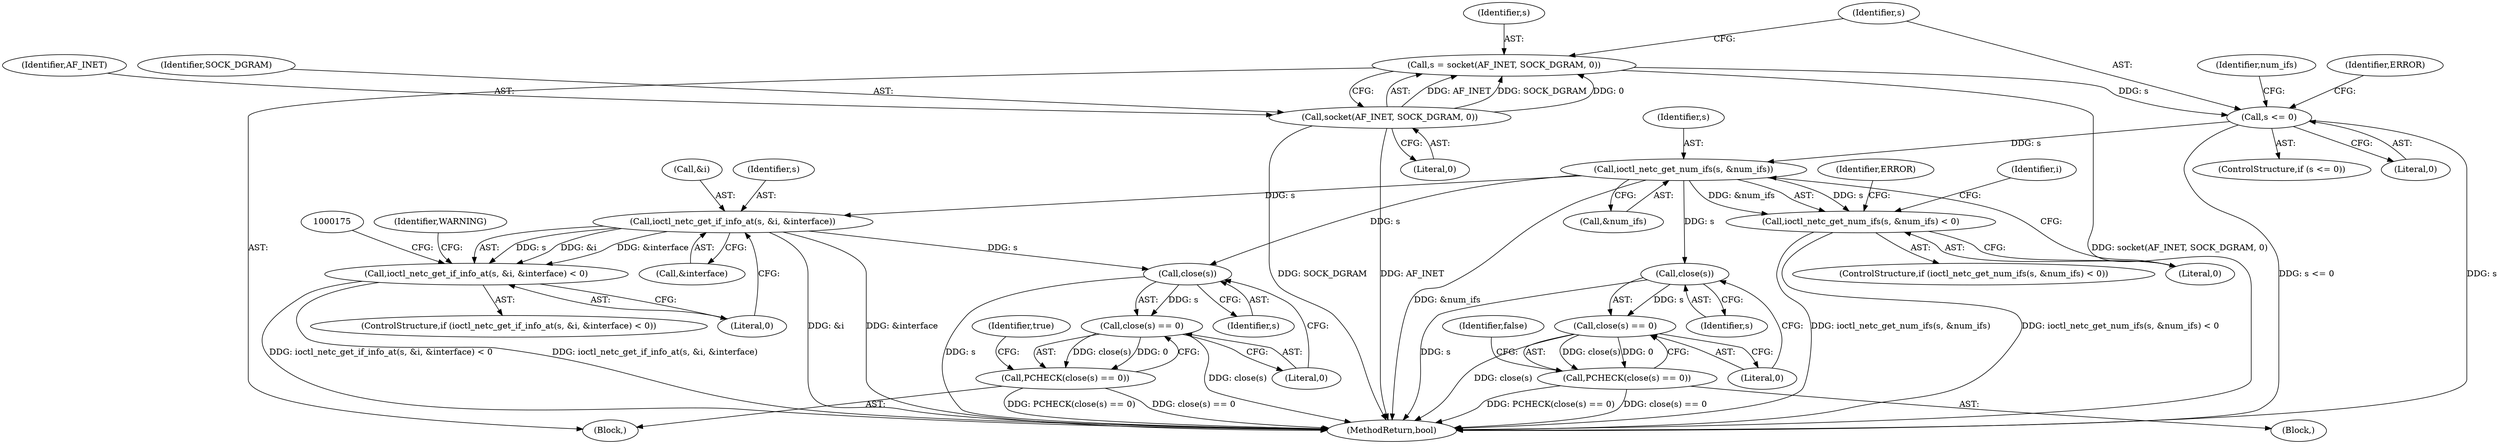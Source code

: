 digraph "1_Chrome_f7b2214a08547e0d28b1a2fef3c19ee0f9febd19@API" {
"1000105" [label="(Call,s = socket(AF_INET, SOCK_DGRAM, 0))"];
"1000107" [label="(Call,socket(AF_INET, SOCK_DGRAM, 0))"];
"1000112" [label="(Call,s <= 0)"];
"1000128" [label="(Call,ioctl_netc_get_num_ifs(s, &num_ifs))"];
"1000127" [label="(Call,ioctl_netc_get_num_ifs(s, &num_ifs) < 0)"];
"1000140" [label="(Call,close(s))"];
"1000139" [label="(Call,close(s) == 0)"];
"1000138" [label="(Call,PCHECK(close(s) == 0))"];
"1000159" [label="(Call,ioctl_netc_get_if_info_at(s, &i, &interface))"];
"1000158" [label="(Call,ioctl_netc_get_if_info_at(s, &i, &interface) < 0)"];
"1000245" [label="(Call,close(s))"];
"1000244" [label="(Call,close(s) == 0)"];
"1000243" [label="(Call,PCHECK(close(s) == 0))"];
"1000110" [label="(Literal,0)"];
"1000159" [label="(Call,ioctl_netc_get_if_info_at(s, &i, &interface))"];
"1000128" [label="(Call,ioctl_netc_get_num_ifs(s, &num_ifs))"];
"1000246" [label="(Identifier,s)"];
"1000250" [label="(MethodReturn,bool)"];
"1000113" [label="(Identifier,s)"];
"1000158" [label="(Call,ioctl_netc_get_if_info_at(s, &i, &interface) < 0)"];
"1000142" [label="(Literal,0)"];
"1000112" [label="(Call,s <= 0)"];
"1000169" [label="(Identifier,WARNING)"];
"1000107" [label="(Call,socket(AF_INET, SOCK_DGRAM, 0))"];
"1000163" [label="(Call,&interface)"];
"1000106" [label="(Identifier,s)"];
"1000247" [label="(Literal,0)"];
"1000124" [label="(Identifier,num_ifs)"];
"1000130" [label="(Call,&num_ifs)"];
"1000133" [label="(Block,)"];
"1000126" [label="(ControlStructure,if (ioctl_netc_get_num_ifs(s, &num_ifs) < 0))"];
"1000109" [label="(Identifier,SOCK_DGRAM)"];
"1000118" [label="(Identifier,ERROR)"];
"1000160" [label="(Identifier,s)"];
"1000132" [label="(Literal,0)"];
"1000127" [label="(Call,ioctl_netc_get_num_ifs(s, &num_ifs) < 0)"];
"1000161" [label="(Call,&i)"];
"1000141" [label="(Identifier,s)"];
"1000111" [label="(ControlStructure,if (s <= 0))"];
"1000157" [label="(ControlStructure,if (ioctl_netc_get_if_info_at(s, &i, &interface) < 0))"];
"1000139" [label="(Call,close(s) == 0)"];
"1000140" [label="(Call,close(s))"];
"1000165" [label="(Literal,0)"];
"1000105" [label="(Call,s = socket(AF_INET, SOCK_DGRAM, 0))"];
"1000136" [label="(Identifier,ERROR)"];
"1000244" [label="(Call,close(s) == 0)"];
"1000249" [label="(Identifier,true)"];
"1000245" [label="(Call,close(s))"];
"1000129" [label="(Identifier,s)"];
"1000103" [label="(Block,)"];
"1000144" [label="(Identifier,false)"];
"1000114" [label="(Literal,0)"];
"1000108" [label="(Identifier,AF_INET)"];
"1000243" [label="(Call,PCHECK(close(s) == 0))"];
"1000148" [label="(Identifier,i)"];
"1000138" [label="(Call,PCHECK(close(s) == 0))"];
"1000105" -> "1000103"  [label="AST: "];
"1000105" -> "1000107"  [label="CFG: "];
"1000106" -> "1000105"  [label="AST: "];
"1000107" -> "1000105"  [label="AST: "];
"1000113" -> "1000105"  [label="CFG: "];
"1000105" -> "1000250"  [label="DDG: socket(AF_INET, SOCK_DGRAM, 0)"];
"1000107" -> "1000105"  [label="DDG: AF_INET"];
"1000107" -> "1000105"  [label="DDG: SOCK_DGRAM"];
"1000107" -> "1000105"  [label="DDG: 0"];
"1000105" -> "1000112"  [label="DDG: s"];
"1000107" -> "1000110"  [label="CFG: "];
"1000108" -> "1000107"  [label="AST: "];
"1000109" -> "1000107"  [label="AST: "];
"1000110" -> "1000107"  [label="AST: "];
"1000107" -> "1000250"  [label="DDG: AF_INET"];
"1000107" -> "1000250"  [label="DDG: SOCK_DGRAM"];
"1000112" -> "1000111"  [label="AST: "];
"1000112" -> "1000114"  [label="CFG: "];
"1000113" -> "1000112"  [label="AST: "];
"1000114" -> "1000112"  [label="AST: "];
"1000118" -> "1000112"  [label="CFG: "];
"1000124" -> "1000112"  [label="CFG: "];
"1000112" -> "1000250"  [label="DDG: s <= 0"];
"1000112" -> "1000250"  [label="DDG: s"];
"1000112" -> "1000128"  [label="DDG: s"];
"1000128" -> "1000127"  [label="AST: "];
"1000128" -> "1000130"  [label="CFG: "];
"1000129" -> "1000128"  [label="AST: "];
"1000130" -> "1000128"  [label="AST: "];
"1000132" -> "1000128"  [label="CFG: "];
"1000128" -> "1000250"  [label="DDG: &num_ifs"];
"1000128" -> "1000127"  [label="DDG: s"];
"1000128" -> "1000127"  [label="DDG: &num_ifs"];
"1000128" -> "1000140"  [label="DDG: s"];
"1000128" -> "1000159"  [label="DDG: s"];
"1000128" -> "1000245"  [label="DDG: s"];
"1000127" -> "1000126"  [label="AST: "];
"1000127" -> "1000132"  [label="CFG: "];
"1000132" -> "1000127"  [label="AST: "];
"1000136" -> "1000127"  [label="CFG: "];
"1000148" -> "1000127"  [label="CFG: "];
"1000127" -> "1000250"  [label="DDG: ioctl_netc_get_num_ifs(s, &num_ifs) < 0"];
"1000127" -> "1000250"  [label="DDG: ioctl_netc_get_num_ifs(s, &num_ifs)"];
"1000140" -> "1000139"  [label="AST: "];
"1000140" -> "1000141"  [label="CFG: "];
"1000141" -> "1000140"  [label="AST: "];
"1000142" -> "1000140"  [label="CFG: "];
"1000140" -> "1000250"  [label="DDG: s"];
"1000140" -> "1000139"  [label="DDG: s"];
"1000139" -> "1000138"  [label="AST: "];
"1000139" -> "1000142"  [label="CFG: "];
"1000142" -> "1000139"  [label="AST: "];
"1000138" -> "1000139"  [label="CFG: "];
"1000139" -> "1000250"  [label="DDG: close(s)"];
"1000139" -> "1000138"  [label="DDG: close(s)"];
"1000139" -> "1000138"  [label="DDG: 0"];
"1000138" -> "1000133"  [label="AST: "];
"1000144" -> "1000138"  [label="CFG: "];
"1000138" -> "1000250"  [label="DDG: close(s) == 0"];
"1000138" -> "1000250"  [label="DDG: PCHECK(close(s) == 0)"];
"1000159" -> "1000158"  [label="AST: "];
"1000159" -> "1000163"  [label="CFG: "];
"1000160" -> "1000159"  [label="AST: "];
"1000161" -> "1000159"  [label="AST: "];
"1000163" -> "1000159"  [label="AST: "];
"1000165" -> "1000159"  [label="CFG: "];
"1000159" -> "1000250"  [label="DDG: &interface"];
"1000159" -> "1000250"  [label="DDG: &i"];
"1000159" -> "1000158"  [label="DDG: s"];
"1000159" -> "1000158"  [label="DDG: &i"];
"1000159" -> "1000158"  [label="DDG: &interface"];
"1000159" -> "1000245"  [label="DDG: s"];
"1000158" -> "1000157"  [label="AST: "];
"1000158" -> "1000165"  [label="CFG: "];
"1000165" -> "1000158"  [label="AST: "];
"1000169" -> "1000158"  [label="CFG: "];
"1000175" -> "1000158"  [label="CFG: "];
"1000158" -> "1000250"  [label="DDG: ioctl_netc_get_if_info_at(s, &i, &interface)"];
"1000158" -> "1000250"  [label="DDG: ioctl_netc_get_if_info_at(s, &i, &interface) < 0"];
"1000245" -> "1000244"  [label="AST: "];
"1000245" -> "1000246"  [label="CFG: "];
"1000246" -> "1000245"  [label="AST: "];
"1000247" -> "1000245"  [label="CFG: "];
"1000245" -> "1000250"  [label="DDG: s"];
"1000245" -> "1000244"  [label="DDG: s"];
"1000244" -> "1000243"  [label="AST: "];
"1000244" -> "1000247"  [label="CFG: "];
"1000247" -> "1000244"  [label="AST: "];
"1000243" -> "1000244"  [label="CFG: "];
"1000244" -> "1000250"  [label="DDG: close(s)"];
"1000244" -> "1000243"  [label="DDG: close(s)"];
"1000244" -> "1000243"  [label="DDG: 0"];
"1000243" -> "1000103"  [label="AST: "];
"1000249" -> "1000243"  [label="CFG: "];
"1000243" -> "1000250"  [label="DDG: close(s) == 0"];
"1000243" -> "1000250"  [label="DDG: PCHECK(close(s) == 0)"];
}
